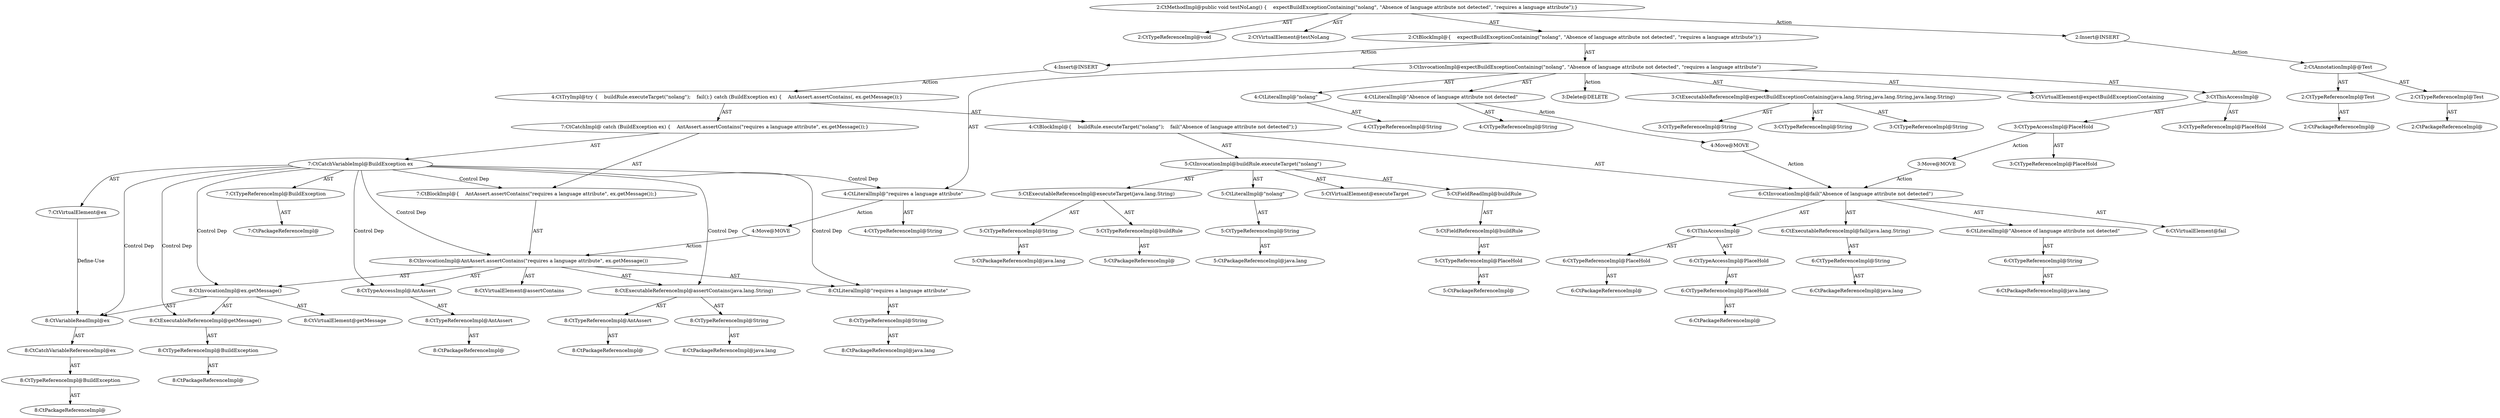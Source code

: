 digraph "testNoLang#?" {
0 [label="2:CtTypeReferenceImpl@void" shape=ellipse]
1 [label="2:CtVirtualElement@testNoLang" shape=ellipse]
2 [label="3:CtExecutableReferenceImpl@expectBuildExceptionContaining(java.lang.String,java.lang.String,java.lang.String)" shape=ellipse]
3 [label="3:CtTypeReferenceImpl@String" shape=ellipse]
4 [label="3:CtTypeReferenceImpl@String" shape=ellipse]
5 [label="3:CtTypeReferenceImpl@String" shape=ellipse]
6 [label="3:CtVirtualElement@expectBuildExceptionContaining" shape=ellipse]
7 [label="3:CtTypeAccessImpl@PlaceHold" shape=ellipse]
8 [label="3:CtTypeReferenceImpl@PlaceHold" shape=ellipse]
9 [label="3:CtThisAccessImpl@" shape=ellipse]
10 [label="3:CtTypeReferenceImpl@PlaceHold" shape=ellipse]
11 [label="4:CtLiteralImpl@\"nolang\"" shape=ellipse]
12 [label="4:CtTypeReferenceImpl@String" shape=ellipse]
13 [label="4:CtLiteralImpl@\"Absence of language attribute not detected\"" shape=ellipse]
14 [label="4:CtTypeReferenceImpl@String" shape=ellipse]
15 [label="4:CtLiteralImpl@\"requires a language attribute\"" shape=ellipse]
16 [label="4:CtTypeReferenceImpl@String" shape=ellipse]
17 [label="3:CtInvocationImpl@expectBuildExceptionContaining(\"nolang\", \"Absence of language attribute not detected\", \"requires a language attribute\")" shape=ellipse]
18 [label="2:CtBlockImpl@\{\
    expectBuildExceptionContaining(\"nolang\", \"Absence of language attribute not detected\", \"requires a language attribute\");\
\}" shape=ellipse]
19 [label="2:CtMethodImpl@public void testNoLang() \{\
    expectBuildExceptionContaining(\"nolang\", \"Absence of language attribute not detected\", \"requires a language attribute\");\
\}" shape=ellipse]
20 [label="3:Delete@DELETE" shape=ellipse]
21 [label="2:Insert@INSERT" shape=ellipse]
22 [label="2:CtPackageReferenceImpl@" shape=ellipse]
23 [label="2:CtTypeReferenceImpl@Test" shape=ellipse]
24 [label="2:CtPackageReferenceImpl@" shape=ellipse]
25 [label="2:CtTypeReferenceImpl@Test" shape=ellipse]
26 [label="2:CtAnnotationImpl@@Test" shape=ellipse]
27 [label="4:Insert@INSERT" shape=ellipse]
28 [label="5:CtPackageReferenceImpl@" shape=ellipse]
29 [label="5:CtTypeReferenceImpl@PlaceHold" shape=ellipse]
30 [label="5:CtFieldReferenceImpl@buildRule" shape=ellipse]
31 [label="5:CtFieldReadImpl@buildRule" shape=ellipse]
32 [label="5:CtPackageReferenceImpl@" shape=ellipse]
33 [label="5:CtTypeReferenceImpl@buildRule" shape=ellipse]
34 [label="5:CtPackageReferenceImpl@java.lang" shape=ellipse]
35 [label="5:CtTypeReferenceImpl@String" shape=ellipse]
36 [label="5:CtExecutableReferenceImpl@executeTarget(java.lang.String)" shape=ellipse]
37 [label="5:CtPackageReferenceImpl@java.lang" shape=ellipse]
38 [label="5:CtTypeReferenceImpl@String" shape=ellipse]
39 [label="5:CtLiteralImpl@\"nolang\"" shape=ellipse]
40 [label="5:CtInvocationImpl@buildRule.executeTarget(\"nolang\")" shape=ellipse]
41 [label="5:CtVirtualElement@executeTarget" shape=ellipse]
42 [label="6:CtPackageReferenceImpl@" shape=ellipse]
43 [label="6:CtTypeReferenceImpl@PlaceHold" shape=ellipse]
44 [label="6:CtPackageReferenceImpl@" shape=ellipse]
45 [label="6:CtTypeReferenceImpl@PlaceHold" shape=ellipse]
46 [label="6:CtTypeAccessImpl@PlaceHold" shape=ellipse]
47 [label="6:CtThisAccessImpl@" shape=ellipse]
48 [label="6:CtPackageReferenceImpl@java.lang" shape=ellipse]
49 [label="6:CtTypeReferenceImpl@String" shape=ellipse]
50 [label="6:CtExecutableReferenceImpl@fail(java.lang.String)" shape=ellipse]
51 [label="6:CtPackageReferenceImpl@java.lang" shape=ellipse]
52 [label="6:CtTypeReferenceImpl@String" shape=ellipse]
53 [label="6:CtLiteralImpl@\"Absence of language attribute not detected\"" shape=ellipse]
54 [label="6:CtInvocationImpl@fail(\"Absence of language attribute not detected\")" shape=ellipse]
55 [label="6:CtVirtualElement@fail" shape=ellipse]
56 [label="4:CtBlockImpl@\{\
    buildRule.executeTarget(\"nolang\");\
    fail(\"Absence of language attribute not detected\");\
\}" shape=ellipse]
57 [label="7:CtPackageReferenceImpl@" shape=ellipse]
58 [label="7:CtTypeReferenceImpl@BuildException" shape=ellipse]
59 [label="7:CtCatchVariableImpl@BuildException ex" shape=ellipse]
60 [label="7:CtVirtualElement@ex" shape=ellipse]
61 [label="8:CtPackageReferenceImpl@" shape=ellipse]
62 [label="8:CtTypeReferenceImpl@AntAssert" shape=ellipse]
63 [label="8:CtTypeAccessImpl@AntAssert" shape=ellipse]
64 [label="8:CtPackageReferenceImpl@" shape=ellipse]
65 [label="8:CtTypeReferenceImpl@AntAssert" shape=ellipse]
66 [label="8:CtPackageReferenceImpl@java.lang" shape=ellipse]
67 [label="8:CtTypeReferenceImpl@String" shape=ellipse]
68 [label="8:CtExecutableReferenceImpl@assertContains(java.lang.String)" shape=ellipse]
69 [label="8:CtPackageReferenceImpl@java.lang" shape=ellipse]
70 [label="8:CtTypeReferenceImpl@String" shape=ellipse]
71 [label="8:CtLiteralImpl@\"requires a language attribute\"" shape=ellipse]
72 [label="8:CtPackageReferenceImpl@" shape=ellipse]
73 [label="8:CtTypeReferenceImpl@BuildException" shape=ellipse]
74 [label="8:CtCatchVariableReferenceImpl@ex" shape=ellipse]
75 [label="8:CtVariableReadImpl@ex" shape=ellipse]
76 [label="8:CtPackageReferenceImpl@" shape=ellipse]
77 [label="8:CtTypeReferenceImpl@BuildException" shape=ellipse]
78 [label="8:CtExecutableReferenceImpl@getMessage()" shape=ellipse]
79 [label="8:CtInvocationImpl@ex.getMessage()" shape=ellipse]
80 [label="8:CtVirtualElement@getMessage" shape=ellipse]
81 [label="8:CtInvocationImpl@AntAssert.assertContains(\"requires a language attribute\", ex.getMessage())" shape=ellipse]
82 [label="8:CtVirtualElement@assertContains" shape=ellipse]
83 [label="7:CtBlockImpl@\{\
    AntAssert.assertContains(\"requires a language attribute\", ex.getMessage());\
\}" shape=ellipse]
84 [label="7:CtCatchImpl@ catch (BuildException ex) \{\
    AntAssert.assertContains(\"requires a language attribute\", ex.getMessage());\
\}" shape=ellipse]
85 [label="4:CtTryImpl@try \{\
    buildRule.executeTarget(\"nolang\");\
    fail();\
\} catch (BuildException ex) \{\
    AntAssert.assertContains(, ex.getMessage());\
\}" shape=ellipse]
86 [label="3:Move@MOVE" shape=ellipse]
87 [label="4:Move@MOVE" shape=ellipse]
88 [label="4:Move@MOVE" shape=ellipse]
2 -> 3 [label="AST"];
2 -> 4 [label="AST"];
2 -> 5 [label="AST"];
7 -> 8 [label="AST"];
7 -> 86 [label="Action"];
9 -> 10 [label="AST"];
9 -> 7 [label="AST"];
11 -> 12 [label="AST"];
13 -> 14 [label="AST"];
13 -> 87 [label="Action"];
15 -> 16 [label="AST"];
15 -> 88 [label="Action"];
17 -> 6 [label="AST"];
17 -> 9 [label="AST"];
17 -> 2 [label="AST"];
17 -> 11 [label="AST"];
17 -> 13 [label="AST"];
17 -> 15 [label="AST"];
17 -> 20 [label="Action"];
18 -> 17 [label="AST"];
18 -> 27 [label="Action"];
19 -> 1 [label="AST"];
19 -> 0 [label="AST"];
19 -> 18 [label="AST"];
19 -> 21 [label="Action"];
21 -> 26 [label="Action"];
23 -> 22 [label="AST"];
25 -> 24 [label="AST"];
26 -> 23 [label="AST"];
26 -> 25 [label="AST"];
27 -> 85 [label="Action"];
29 -> 28 [label="AST"];
30 -> 29 [label="AST"];
31 -> 30 [label="AST"];
33 -> 32 [label="AST"];
35 -> 34 [label="AST"];
36 -> 33 [label="AST"];
36 -> 35 [label="AST"];
38 -> 37 [label="AST"];
39 -> 38 [label="AST"];
40 -> 41 [label="AST"];
40 -> 31 [label="AST"];
40 -> 36 [label="AST"];
40 -> 39 [label="AST"];
43 -> 42 [label="AST"];
45 -> 44 [label="AST"];
46 -> 45 [label="AST"];
47 -> 43 [label="AST"];
47 -> 46 [label="AST"];
49 -> 48 [label="AST"];
50 -> 49 [label="AST"];
52 -> 51 [label="AST"];
53 -> 52 [label="AST"];
54 -> 55 [label="AST"];
54 -> 47 [label="AST"];
54 -> 50 [label="AST"];
54 -> 53 [label="AST"];
56 -> 40 [label="AST"];
56 -> 54 [label="AST"];
58 -> 57 [label="AST"];
59 -> 60 [label="AST"];
59 -> 58 [label="AST"];
59 -> 83 [label="Control Dep"];
59 -> 81 [label="Control Dep"];
59 -> 68 [label="Control Dep"];
59 -> 63 [label="Control Dep"];
59 -> 71 [label="Control Dep"];
59 -> 79 [label="Control Dep"];
59 -> 78 [label="Control Dep"];
59 -> 75 [label="Control Dep"];
59 -> 15 [label="Control Dep"];
60 -> 75 [label="Define-Use"];
62 -> 61 [label="AST"];
63 -> 62 [label="AST"];
65 -> 64 [label="AST"];
67 -> 66 [label="AST"];
68 -> 65 [label="AST"];
68 -> 67 [label="AST"];
70 -> 69 [label="AST"];
71 -> 70 [label="AST"];
73 -> 72 [label="AST"];
74 -> 73 [label="AST"];
75 -> 74 [label="AST"];
77 -> 76 [label="AST"];
78 -> 77 [label="AST"];
79 -> 80 [label="AST"];
79 -> 75 [label="AST"];
79 -> 78 [label="AST"];
81 -> 82 [label="AST"];
81 -> 63 [label="AST"];
81 -> 68 [label="AST"];
81 -> 71 [label="AST"];
81 -> 79 [label="AST"];
83 -> 81 [label="AST"];
84 -> 59 [label="AST"];
84 -> 83 [label="AST"];
85 -> 56 [label="AST"];
85 -> 84 [label="AST"];
86 -> 54 [label="Action"];
87 -> 54 [label="Action"];
88 -> 81 [label="Action"];
}